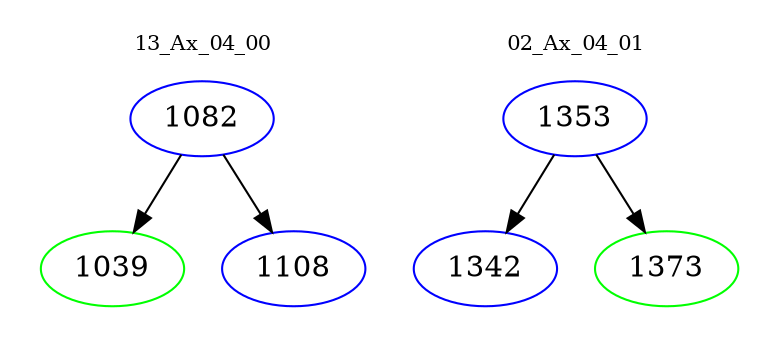 digraph{
subgraph cluster_0 {
color = white
label = "13_Ax_04_00";
fontsize=10;
T0_1082 [label="1082", color="blue"]
T0_1082 -> T0_1039 [color="black"]
T0_1039 [label="1039", color="green"]
T0_1082 -> T0_1108 [color="black"]
T0_1108 [label="1108", color="blue"]
}
subgraph cluster_1 {
color = white
label = "02_Ax_04_01";
fontsize=10;
T1_1353 [label="1353", color="blue"]
T1_1353 -> T1_1342 [color="black"]
T1_1342 [label="1342", color="blue"]
T1_1353 -> T1_1373 [color="black"]
T1_1373 [label="1373", color="green"]
}
}
